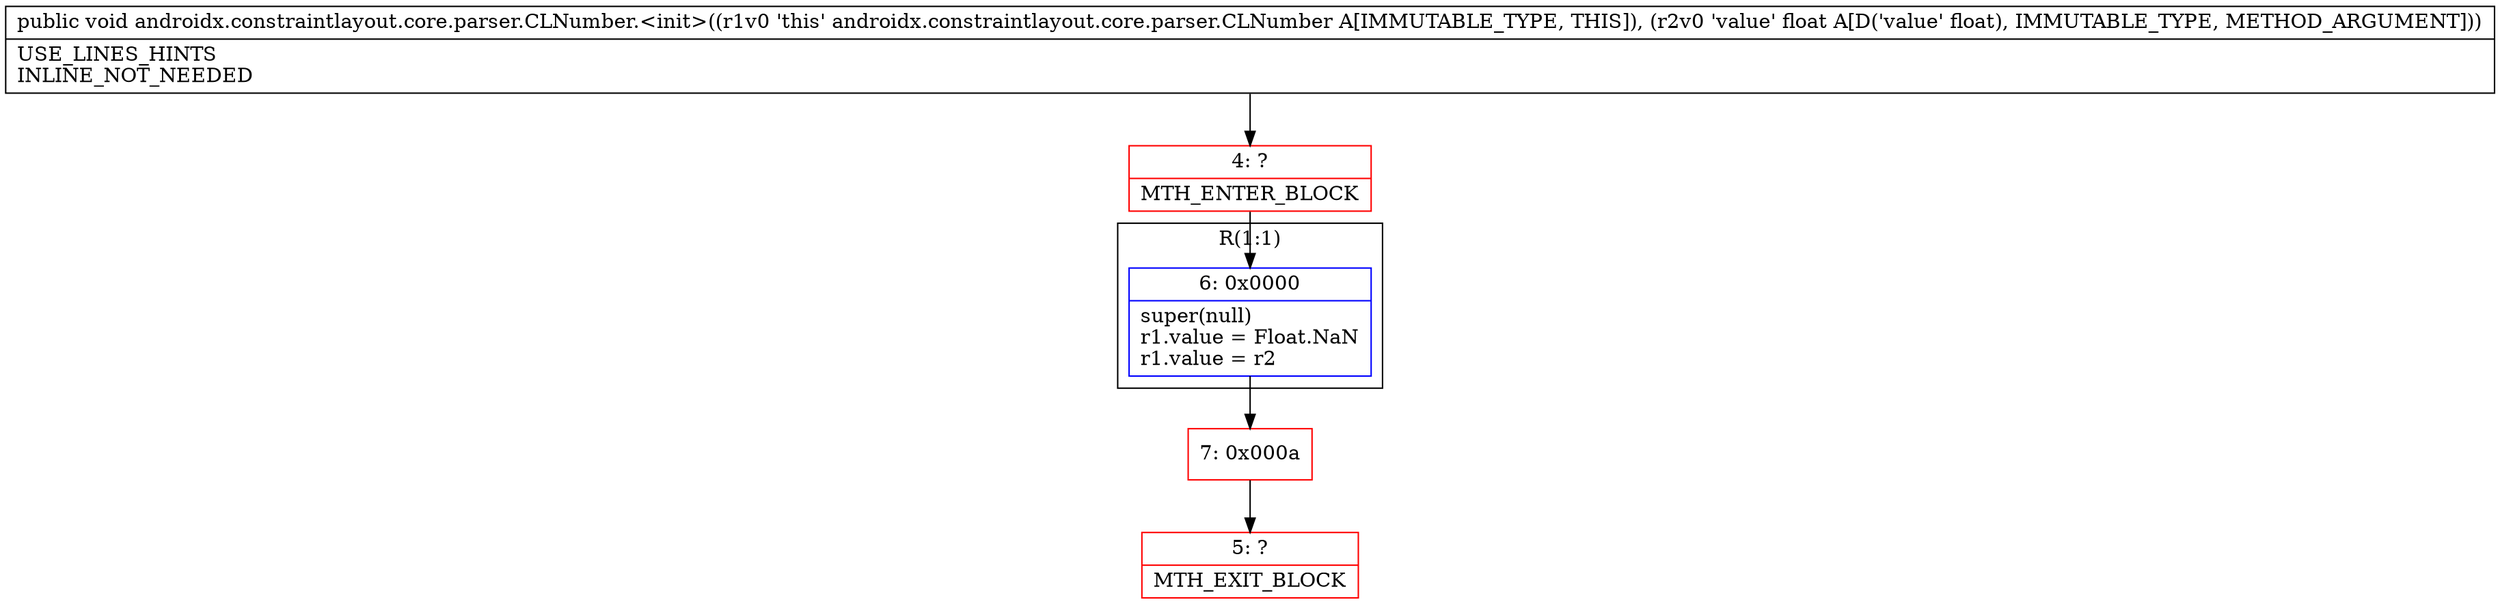digraph "CFG forandroidx.constraintlayout.core.parser.CLNumber.\<init\>(F)V" {
subgraph cluster_Region_1789876389 {
label = "R(1:1)";
node [shape=record,color=blue];
Node_6 [shape=record,label="{6\:\ 0x0000|super(null)\lr1.value = Float.NaN\lr1.value = r2\l}"];
}
Node_4 [shape=record,color=red,label="{4\:\ ?|MTH_ENTER_BLOCK\l}"];
Node_7 [shape=record,color=red,label="{7\:\ 0x000a}"];
Node_5 [shape=record,color=red,label="{5\:\ ?|MTH_EXIT_BLOCK\l}"];
MethodNode[shape=record,label="{public void androidx.constraintlayout.core.parser.CLNumber.\<init\>((r1v0 'this' androidx.constraintlayout.core.parser.CLNumber A[IMMUTABLE_TYPE, THIS]), (r2v0 'value' float A[D('value' float), IMMUTABLE_TYPE, METHOD_ARGUMENT]))  | USE_LINES_HINTS\lINLINE_NOT_NEEDED\l}"];
MethodNode -> Node_4;Node_6 -> Node_7;
Node_4 -> Node_6;
Node_7 -> Node_5;
}

